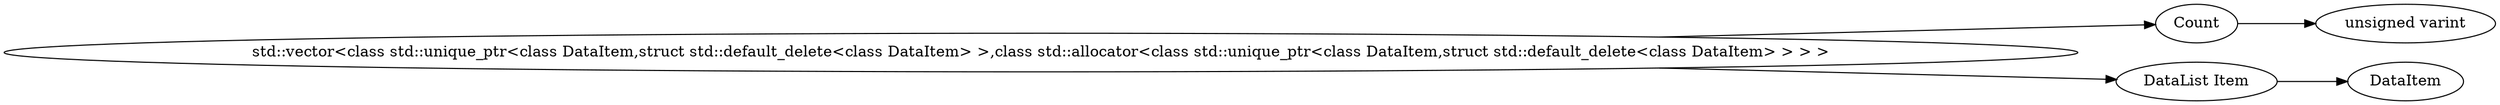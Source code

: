 digraph "std::vector<class std::unique_ptr<class DataItem,struct std::default_delete<class DataItem> >,class std::allocator<class std::unique_ptr<class DataItem,struct std::default_delete<class DataItem> > > >" {
rankdir = LR
51
51 -> 52
52 -> 53
51 -> 54
54 -> 55

51 [label="std::vector<class std::unique_ptr<class DataItem,struct std::default_delete<class DataItem> >,class std::allocator<class std::unique_ptr<class DataItem,struct std::default_delete<class DataItem> > > >",comment="name: \"std::vector<class std::unique_ptr<class DataItem,struct std::default_delete<class DataItem> >,class std::allocator<class std::unique_ptr<class DataItem,struct std::default_delete<class DataItem> > > >\", typeName: \"\", id: 51, branchId: 0, recurseId: -1, attributes: 0, notes: \"\""];
52 [label="Count",comment="name: \"Count\", typeName: \"\", id: 52, branchId: 0, recurseId: -1, attributes: 0, notes: \"\""];
53 [label="unsigned varint",comment="name: \"unsigned varint\", typeName: \"\", id: 53, branchId: 0, recurseId: -1, attributes: 512, notes: \"\""];
54 [label="DataList Item",comment="name: \"DataList Item\", typeName: \"DataItem\", id: 54, branchId: 0, recurseId: -1, attributes: 256, notes: \"\""];
55 [label="DataItem",comment="name: \"DataItem\", typeName: \"\", id: 55, branchId: 0, recurseId: -1, attributes: 512, notes: \"\""];
{ rank = max;53;55}

}
